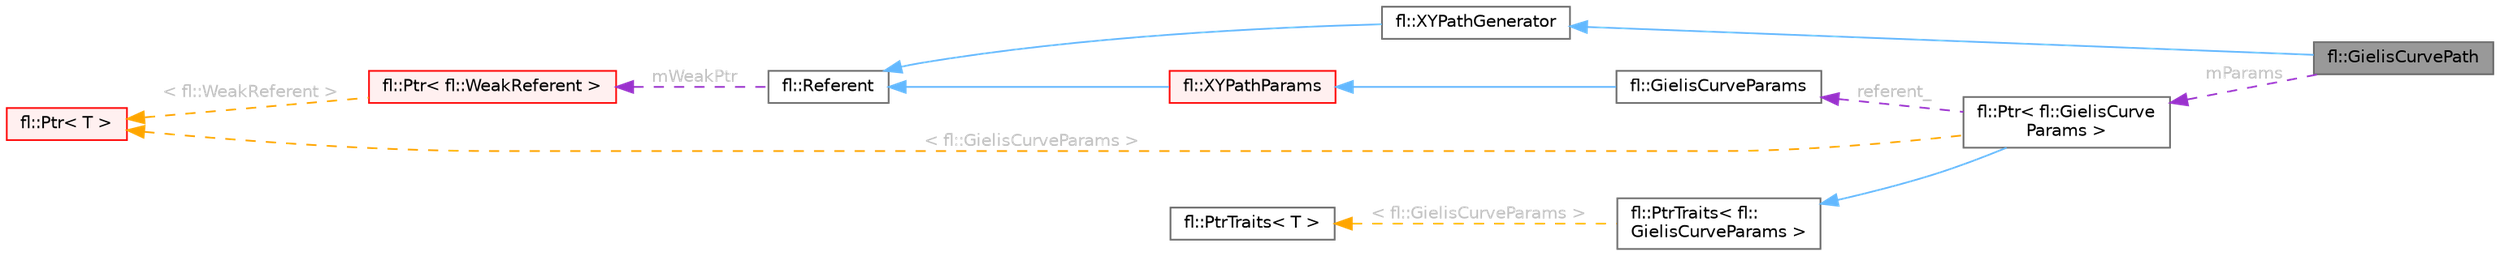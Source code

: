 digraph "fl::GielisCurvePath"
{
 // INTERACTIVE_SVG=YES
 // LATEX_PDF_SIZE
  bgcolor="transparent";
  edge [fontname=Helvetica,fontsize=10,labelfontname=Helvetica,labelfontsize=10];
  node [fontname=Helvetica,fontsize=10,shape=box,height=0.2,width=0.4];
  rankdir="LR";
  Node1 [id="Node000001",label="fl::GielisCurvePath",height=0.2,width=0.4,color="gray40", fillcolor="grey60", style="filled", fontcolor="black",tooltip=" "];
  Node2 -> Node1 [id="edge1_Node000001_Node000002",dir="back",color="steelblue1",style="solid",tooltip=" "];
  Node2 [id="Node000002",label="fl::XYPathGenerator",height=0.2,width=0.4,color="gray40", fillcolor="white", style="filled",URL="$d9/d43/classfl_1_1_x_y_path_generator.html",tooltip=" "];
  Node3 -> Node2 [id="edge2_Node000002_Node000003",dir="back",color="steelblue1",style="solid",tooltip=" "];
  Node3 [id="Node000003",label="fl::Referent",height=0.2,width=0.4,color="gray40", fillcolor="white", style="filled",URL="$d6/d16/classfl_1_1_referent.html",tooltip=" "];
  Node4 -> Node3 [id="edge3_Node000003_Node000004",dir="back",color="darkorchid3",style="dashed",tooltip=" ",label=" mWeakPtr",fontcolor="grey" ];
  Node4 [id="Node000004",label="fl::Ptr\< fl::WeakReferent \>",height=0.2,width=0.4,color="red", fillcolor="#FFF0F0", style="filled",URL="$d1/d56/classfl_1_1_ptr.html",tooltip=" "];
  Node8 -> Node4 [id="edge4_Node000004_Node000008",dir="back",color="orange",style="dashed",tooltip=" ",label=" \< fl::WeakReferent \>",fontcolor="grey" ];
  Node8 [id="Node000008",label="fl::Ptr\< T \>",height=0.2,width=0.4,color="red", fillcolor="#FFF0F0", style="filled",URL="$d1/d56/classfl_1_1_ptr.html",tooltip=" "];
  Node10 -> Node1 [id="edge5_Node000001_Node000010",dir="back",color="darkorchid3",style="dashed",tooltip=" ",label=" mParams",fontcolor="grey" ];
  Node10 [id="Node000010",label="fl::Ptr\< fl::GielisCurve\lParams \>",height=0.2,width=0.4,color="gray40", fillcolor="white", style="filled",URL="$d1/d56/classfl_1_1_ptr.html",tooltip=" "];
  Node11 -> Node10 [id="edge6_Node000010_Node000011",dir="back",color="steelblue1",style="solid",tooltip=" "];
  Node11 [id="Node000011",label="fl::PtrTraits\< fl::\lGielisCurveParams \>",height=0.2,width=0.4,color="gray40", fillcolor="white", style="filled",URL="$da/d84/classfl_1_1_ptr_traits.html",tooltip=" "];
  Node6 -> Node11 [id="edge7_Node000011_Node000006",dir="back",color="orange",style="dashed",tooltip=" ",label=" \< fl::GielisCurveParams \>",fontcolor="grey" ];
  Node6 [id="Node000006",label="fl::PtrTraits\< T \>",height=0.2,width=0.4,color="gray40", fillcolor="white", style="filled",URL="$da/d84/classfl_1_1_ptr_traits.html",tooltip=" "];
  Node12 -> Node10 [id="edge8_Node000010_Node000012",dir="back",color="darkorchid3",style="dashed",tooltip=" ",label=" referent_",fontcolor="grey" ];
  Node12 [id="Node000012",label="fl::GielisCurveParams",height=0.2,width=0.4,color="gray40", fillcolor="white", style="filled",URL="$d7/dbd/classfl_1_1_gielis_curve_params.html",tooltip=" "];
  Node13 -> Node12 [id="edge9_Node000012_Node000013",dir="back",color="steelblue1",style="solid",tooltip=" "];
  Node13 [id="Node000013",label="fl::XYPathParams",height=0.2,width=0.4,color="red", fillcolor="#FFF0F0", style="filled",URL="$da/d32/classfl_1_1_x_y_path_params.html",tooltip=" "];
  Node3 -> Node13 [id="edge10_Node000013_Node000003",dir="back",color="steelblue1",style="solid",tooltip=" "];
  Node8 -> Node10 [id="edge11_Node000010_Node000008",dir="back",color="orange",style="dashed",tooltip=" ",label=" \< fl::GielisCurveParams \>",fontcolor="grey" ];
}
